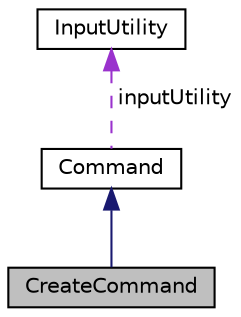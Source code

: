 digraph "CreateCommand"
{
 // LATEX_PDF_SIZE
  edge [fontname="Helvetica",fontsize="10",labelfontname="Helvetica",labelfontsize="10"];
  node [fontname="Helvetica",fontsize="10",shape=record];
  Node1 [label="CreateCommand",height=0.2,width=0.4,color="black", fillcolor="grey75", style="filled", fontcolor="black",tooltip=" "];
  Node2 -> Node1 [dir="back",color="midnightblue",fontsize="10",style="solid",fontname="Helvetica"];
  Node2 [label="Command",height=0.2,width=0.4,color="black", fillcolor="white", style="filled",URL="$class_command.html",tooltip=" "];
  Node3 -> Node2 [dir="back",color="darkorchid3",fontsize="10",style="dashed",label=" inputUtility" ,fontname="Helvetica"];
  Node3 [label="InputUtility",height=0.2,width=0.4,color="black", fillcolor="white", style="filled",URL="$class_input_utility.html",tooltip=" "];
}
